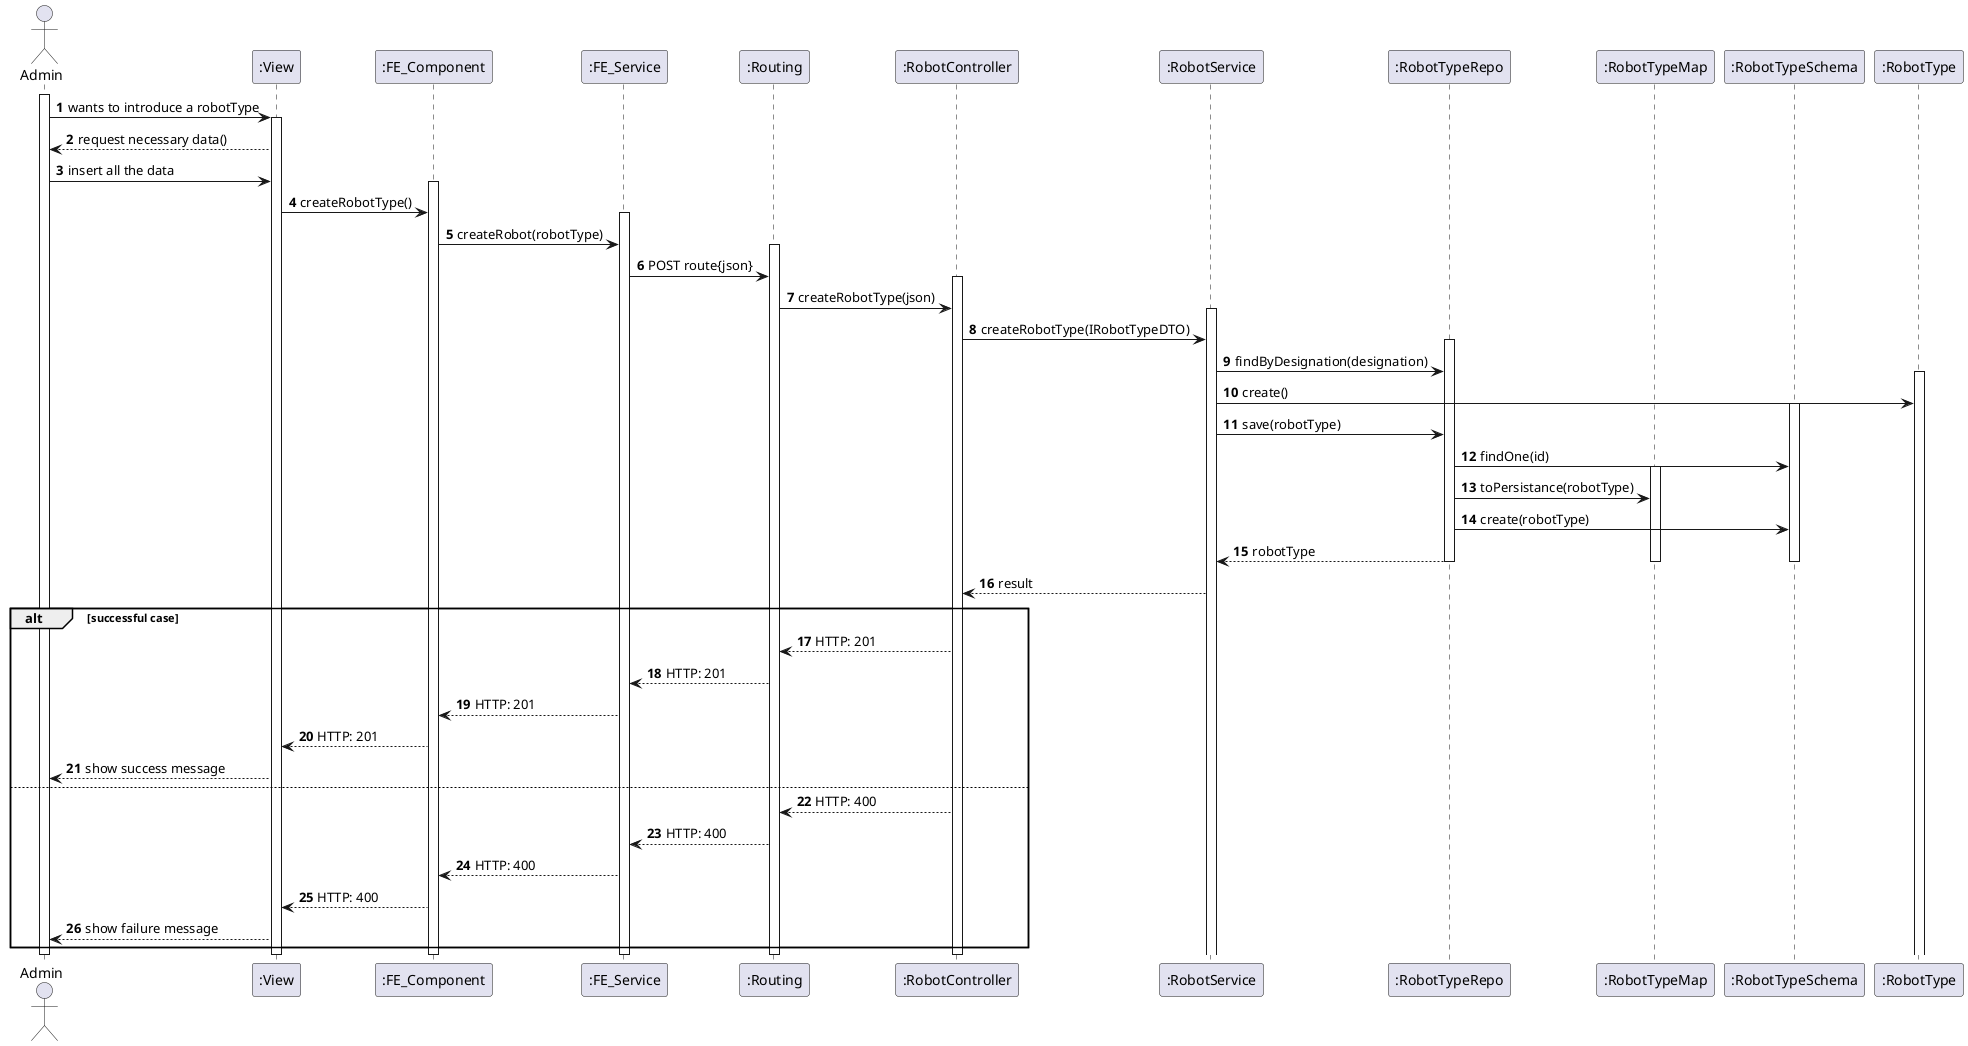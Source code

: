 @startuml
autonumber
'hide footbox
actor "Admin" as admin

participant ":View" as sys
participant ":FE_Component" as comp
participant ":FE_Service" as FEsrvc
participant ":Routing" as route
participant ":RobotController" as ctrl
participant ":RobotService" as srvc
participant ":RobotTypeRepo" as repo
participant ":RobotTypeMap" as rtMap
participant ":RobotTypeSchema" as rtSchema
participant ":RobotType" as rt

activate admin

admin -> sys: wants to introduce a robotType
activate sys
sys --> admin: request necessary data()
admin -> sys : insert all the data
activate comp
sys -> comp : createRobotType()
activate FEsrvc
comp -> FEsrvc : createRobot(robotType)
activate route
FEsrvc -> route: POST route{json}
activate ctrl
route -> ctrl: createRobotType(json)
activate srvc
ctrl -> srvc: createRobotType(IRobotTypeDTO)
activate repo
srvc -> repo: findByDesignation(designation)
activate rt
srvc -> rt: create()
activate rtSchema
srvc -> repo: save(robotType)
repo -> rtSchema: findOne(id)
activate rtMap
repo -> rtMap: toPersistance(robotType)
repo -> rtSchema: create(robotType)
repo --> srvc: robotType
deactivate rtSchema
deactivate rtMap
deactivate repo
srvc --> ctrl: result

alt successful case
    ctrl --> route : HTTP: 201
    route --> FEsrvc: HTTP: 201
    FEsrvc --> comp: HTTP: 201
    comp --> sys: HTTP: 201
    sys --> admin: show success message
else
    ctrl --> route : HTTP: 400
    route --> FEsrvc: HTTP: 400
    FEsrvc --> comp: HTTP: 400
    comp --> sys: HTTP: 400
    sys --> admin: show failure message
end
deactivate ctrl
deactivate route
deactivate FEsrvc
deactivate comp
deactivate sys
deactivate admin
@enduml